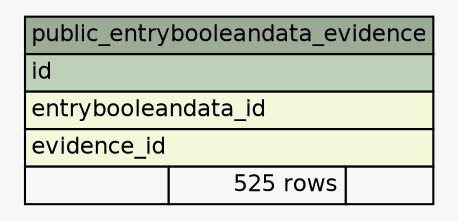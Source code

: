 // dot 2.36.0 on Linux 3.13.0-43-generic
// SchemaSpy rev 590
digraph "public_entrybooleandata_evidence" {
  graph [
    rankdir="RL"
    bgcolor="#f7f7f7"
    nodesep="0.18"
    ranksep="0.46"
    fontname="Helvetica"
    fontsize="11"
  ];
  node [
    fontname="Helvetica"
    fontsize="11"
    shape="plaintext"
  ];
  edge [
    arrowsize="0.8"
  ];
  "public_entrybooleandata_evidence" [
    label=<
    <TABLE BORDER="0" CELLBORDER="1" CELLSPACING="0" BGCOLOR="#ffffff">
      <TR><TD COLSPAN="3" BGCOLOR="#9bab96" ALIGN="CENTER">public_entrybooleandata_evidence</TD></TR>
      <TR><TD PORT="id" COLSPAN="3" BGCOLOR="#bed1b8" ALIGN="LEFT">id</TD></TR>
      <TR><TD PORT="entrybooleandata_id" COLSPAN="3" BGCOLOR="#f4f7da" ALIGN="LEFT">entrybooleandata_id</TD></TR>
      <TR><TD PORT="evidence_id" COLSPAN="3" BGCOLOR="#f4f7da" ALIGN="LEFT">evidence_id</TD></TR>
      <TR><TD ALIGN="LEFT" BGCOLOR="#f7f7f7">  </TD><TD ALIGN="RIGHT" BGCOLOR="#f7f7f7">525 rows</TD><TD ALIGN="RIGHT" BGCOLOR="#f7f7f7">  </TD></TR>
    </TABLE>>
    URL="tables/public_entrybooleandata_evidence.html"
    tooltip="public_entrybooleandata_evidence"
  ];
}
